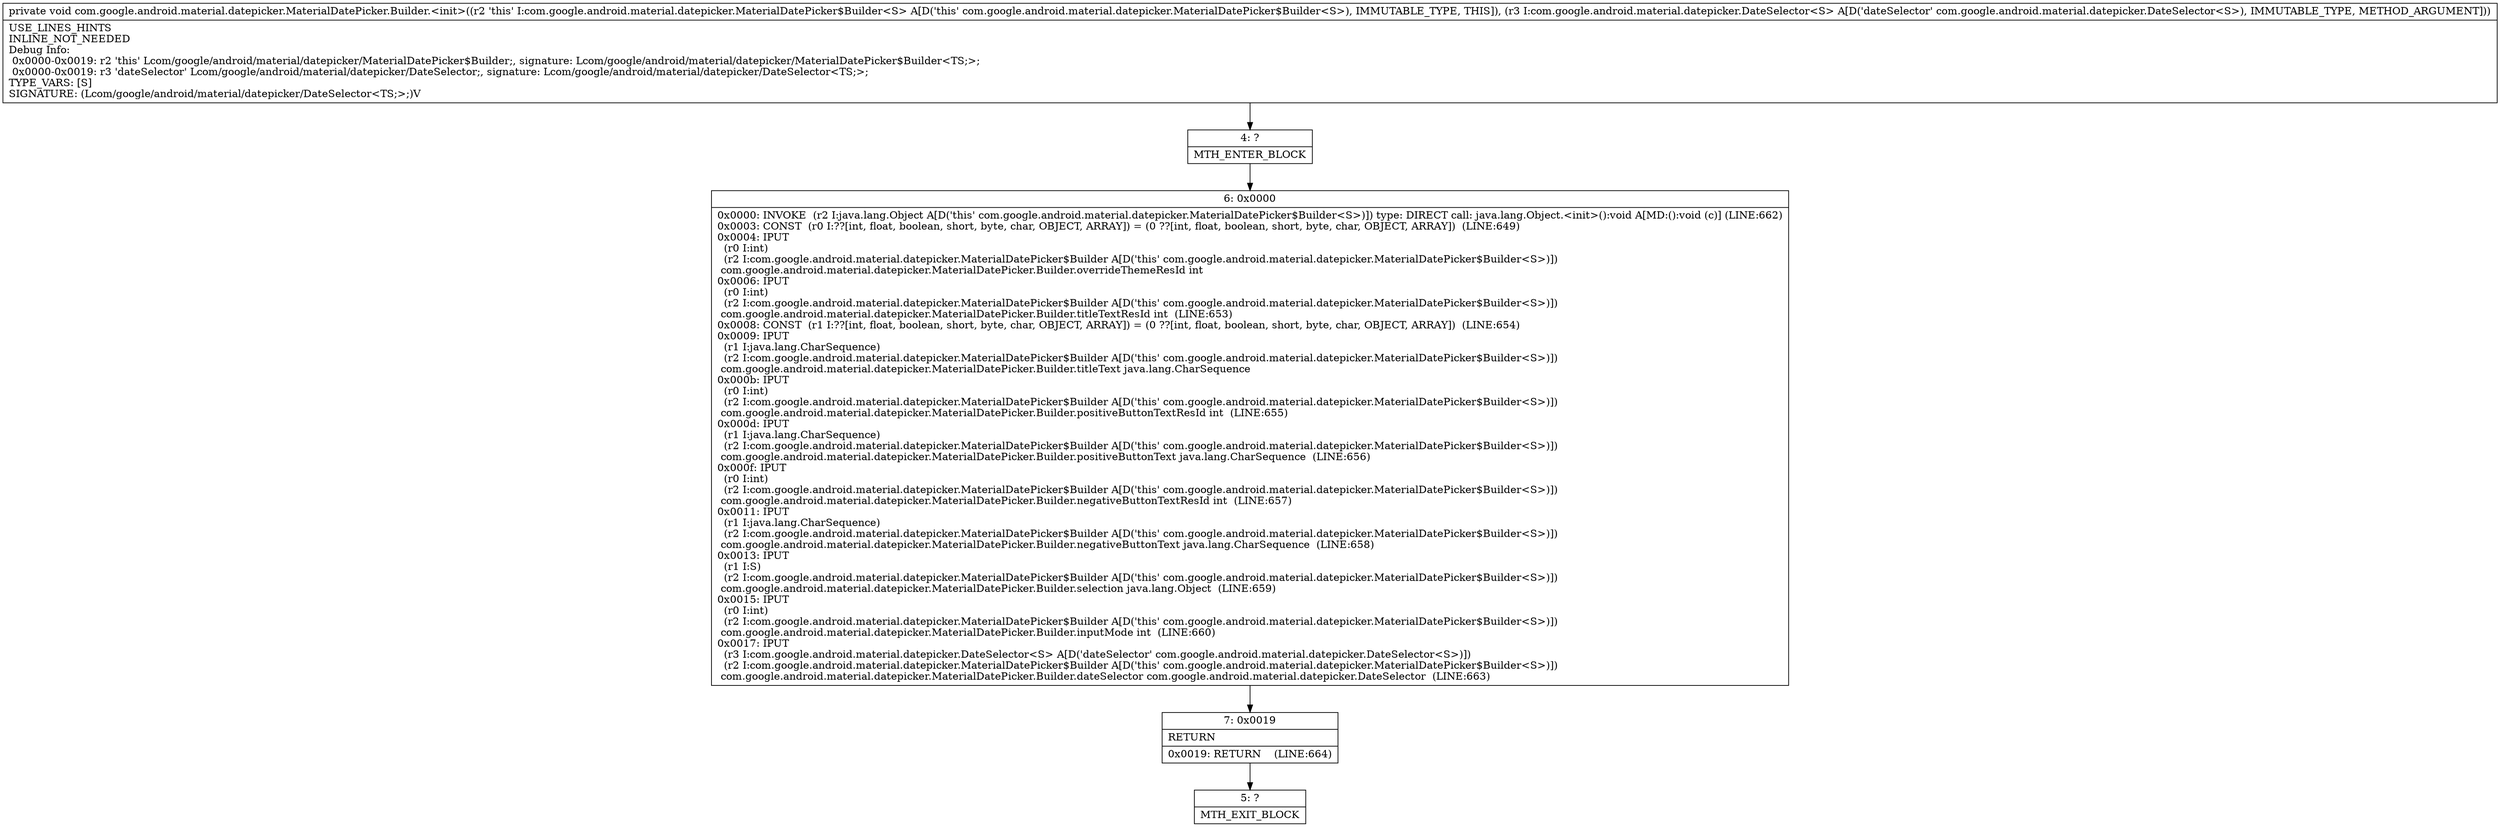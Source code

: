 digraph "CFG forcom.google.android.material.datepicker.MaterialDatePicker.Builder.\<init\>(Lcom\/google\/android\/material\/datepicker\/DateSelector;)V" {
Node_4 [shape=record,label="{4\:\ ?|MTH_ENTER_BLOCK\l}"];
Node_6 [shape=record,label="{6\:\ 0x0000|0x0000: INVOKE  (r2 I:java.lang.Object A[D('this' com.google.android.material.datepicker.MaterialDatePicker$Builder\<S\>)]) type: DIRECT call: java.lang.Object.\<init\>():void A[MD:():void (c)] (LINE:662)\l0x0003: CONST  (r0 I:??[int, float, boolean, short, byte, char, OBJECT, ARRAY]) = (0 ??[int, float, boolean, short, byte, char, OBJECT, ARRAY])  (LINE:649)\l0x0004: IPUT  \l  (r0 I:int)\l  (r2 I:com.google.android.material.datepicker.MaterialDatePicker$Builder A[D('this' com.google.android.material.datepicker.MaterialDatePicker$Builder\<S\>)])\l com.google.android.material.datepicker.MaterialDatePicker.Builder.overrideThemeResId int \l0x0006: IPUT  \l  (r0 I:int)\l  (r2 I:com.google.android.material.datepicker.MaterialDatePicker$Builder A[D('this' com.google.android.material.datepicker.MaterialDatePicker$Builder\<S\>)])\l com.google.android.material.datepicker.MaterialDatePicker.Builder.titleTextResId int  (LINE:653)\l0x0008: CONST  (r1 I:??[int, float, boolean, short, byte, char, OBJECT, ARRAY]) = (0 ??[int, float, boolean, short, byte, char, OBJECT, ARRAY])  (LINE:654)\l0x0009: IPUT  \l  (r1 I:java.lang.CharSequence)\l  (r2 I:com.google.android.material.datepicker.MaterialDatePicker$Builder A[D('this' com.google.android.material.datepicker.MaterialDatePicker$Builder\<S\>)])\l com.google.android.material.datepicker.MaterialDatePicker.Builder.titleText java.lang.CharSequence \l0x000b: IPUT  \l  (r0 I:int)\l  (r2 I:com.google.android.material.datepicker.MaterialDatePicker$Builder A[D('this' com.google.android.material.datepicker.MaterialDatePicker$Builder\<S\>)])\l com.google.android.material.datepicker.MaterialDatePicker.Builder.positiveButtonTextResId int  (LINE:655)\l0x000d: IPUT  \l  (r1 I:java.lang.CharSequence)\l  (r2 I:com.google.android.material.datepicker.MaterialDatePicker$Builder A[D('this' com.google.android.material.datepicker.MaterialDatePicker$Builder\<S\>)])\l com.google.android.material.datepicker.MaterialDatePicker.Builder.positiveButtonText java.lang.CharSequence  (LINE:656)\l0x000f: IPUT  \l  (r0 I:int)\l  (r2 I:com.google.android.material.datepicker.MaterialDatePicker$Builder A[D('this' com.google.android.material.datepicker.MaterialDatePicker$Builder\<S\>)])\l com.google.android.material.datepicker.MaterialDatePicker.Builder.negativeButtonTextResId int  (LINE:657)\l0x0011: IPUT  \l  (r1 I:java.lang.CharSequence)\l  (r2 I:com.google.android.material.datepicker.MaterialDatePicker$Builder A[D('this' com.google.android.material.datepicker.MaterialDatePicker$Builder\<S\>)])\l com.google.android.material.datepicker.MaterialDatePicker.Builder.negativeButtonText java.lang.CharSequence  (LINE:658)\l0x0013: IPUT  \l  (r1 I:S)\l  (r2 I:com.google.android.material.datepicker.MaterialDatePicker$Builder A[D('this' com.google.android.material.datepicker.MaterialDatePicker$Builder\<S\>)])\l com.google.android.material.datepicker.MaterialDatePicker.Builder.selection java.lang.Object  (LINE:659)\l0x0015: IPUT  \l  (r0 I:int)\l  (r2 I:com.google.android.material.datepicker.MaterialDatePicker$Builder A[D('this' com.google.android.material.datepicker.MaterialDatePicker$Builder\<S\>)])\l com.google.android.material.datepicker.MaterialDatePicker.Builder.inputMode int  (LINE:660)\l0x0017: IPUT  \l  (r3 I:com.google.android.material.datepicker.DateSelector\<S\> A[D('dateSelector' com.google.android.material.datepicker.DateSelector\<S\>)])\l  (r2 I:com.google.android.material.datepicker.MaterialDatePicker$Builder A[D('this' com.google.android.material.datepicker.MaterialDatePicker$Builder\<S\>)])\l com.google.android.material.datepicker.MaterialDatePicker.Builder.dateSelector com.google.android.material.datepicker.DateSelector  (LINE:663)\l}"];
Node_7 [shape=record,label="{7\:\ 0x0019|RETURN\l|0x0019: RETURN    (LINE:664)\l}"];
Node_5 [shape=record,label="{5\:\ ?|MTH_EXIT_BLOCK\l}"];
MethodNode[shape=record,label="{private void com.google.android.material.datepicker.MaterialDatePicker.Builder.\<init\>((r2 'this' I:com.google.android.material.datepicker.MaterialDatePicker$Builder\<S\> A[D('this' com.google.android.material.datepicker.MaterialDatePicker$Builder\<S\>), IMMUTABLE_TYPE, THIS]), (r3 I:com.google.android.material.datepicker.DateSelector\<S\> A[D('dateSelector' com.google.android.material.datepicker.DateSelector\<S\>), IMMUTABLE_TYPE, METHOD_ARGUMENT]))  | USE_LINES_HINTS\lINLINE_NOT_NEEDED\lDebug Info:\l  0x0000\-0x0019: r2 'this' Lcom\/google\/android\/material\/datepicker\/MaterialDatePicker$Builder;, signature: Lcom\/google\/android\/material\/datepicker\/MaterialDatePicker$Builder\<TS;\>;\l  0x0000\-0x0019: r3 'dateSelector' Lcom\/google\/android\/material\/datepicker\/DateSelector;, signature: Lcom\/google\/android\/material\/datepicker\/DateSelector\<TS;\>;\lTYPE_VARS: [S]\lSIGNATURE: (Lcom\/google\/android\/material\/datepicker\/DateSelector\<TS;\>;)V\l}"];
MethodNode -> Node_4;Node_4 -> Node_6;
Node_6 -> Node_7;
Node_7 -> Node_5;
}


